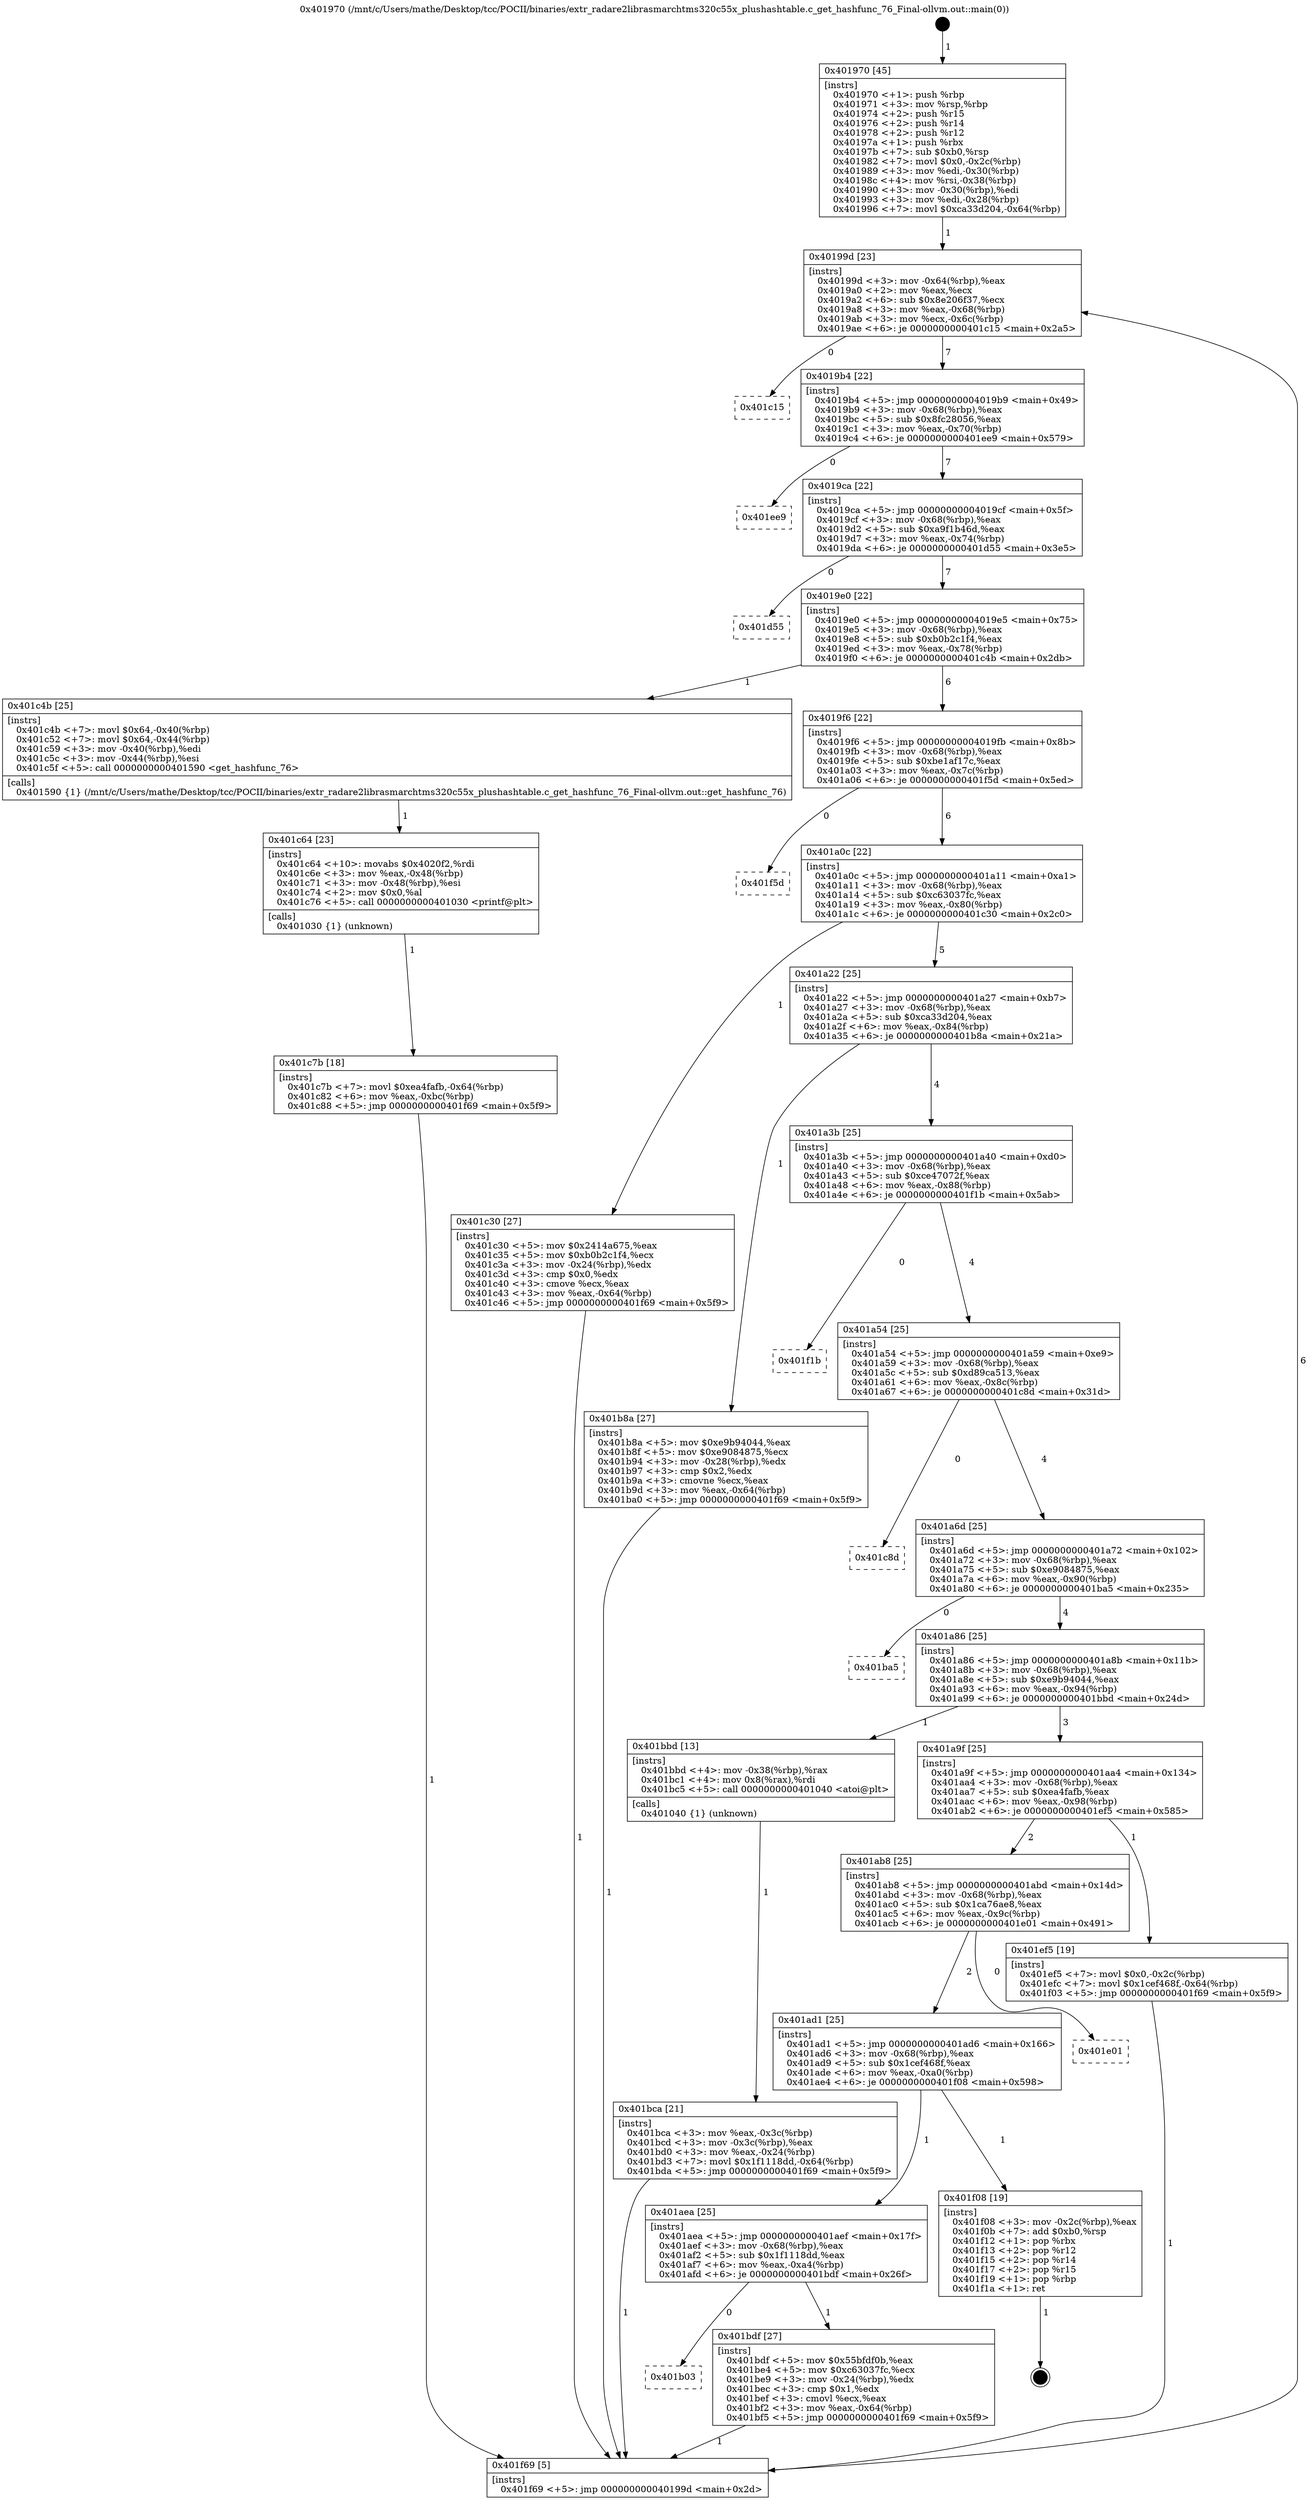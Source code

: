 digraph "0x401970" {
  label = "0x401970 (/mnt/c/Users/mathe/Desktop/tcc/POCII/binaries/extr_radare2librasmarchtms320c55x_plushashtable.c_get_hashfunc_76_Final-ollvm.out::main(0))"
  labelloc = "t"
  node[shape=record]

  Entry [label="",width=0.3,height=0.3,shape=circle,fillcolor=black,style=filled]
  "0x40199d" [label="{
     0x40199d [23]\l
     | [instrs]\l
     &nbsp;&nbsp;0x40199d \<+3\>: mov -0x64(%rbp),%eax\l
     &nbsp;&nbsp;0x4019a0 \<+2\>: mov %eax,%ecx\l
     &nbsp;&nbsp;0x4019a2 \<+6\>: sub $0x8e206f37,%ecx\l
     &nbsp;&nbsp;0x4019a8 \<+3\>: mov %eax,-0x68(%rbp)\l
     &nbsp;&nbsp;0x4019ab \<+3\>: mov %ecx,-0x6c(%rbp)\l
     &nbsp;&nbsp;0x4019ae \<+6\>: je 0000000000401c15 \<main+0x2a5\>\l
  }"]
  "0x401c15" [label="{
     0x401c15\l
  }", style=dashed]
  "0x4019b4" [label="{
     0x4019b4 [22]\l
     | [instrs]\l
     &nbsp;&nbsp;0x4019b4 \<+5\>: jmp 00000000004019b9 \<main+0x49\>\l
     &nbsp;&nbsp;0x4019b9 \<+3\>: mov -0x68(%rbp),%eax\l
     &nbsp;&nbsp;0x4019bc \<+5\>: sub $0x8fc28056,%eax\l
     &nbsp;&nbsp;0x4019c1 \<+3\>: mov %eax,-0x70(%rbp)\l
     &nbsp;&nbsp;0x4019c4 \<+6\>: je 0000000000401ee9 \<main+0x579\>\l
  }"]
  Exit [label="",width=0.3,height=0.3,shape=circle,fillcolor=black,style=filled,peripheries=2]
  "0x401ee9" [label="{
     0x401ee9\l
  }", style=dashed]
  "0x4019ca" [label="{
     0x4019ca [22]\l
     | [instrs]\l
     &nbsp;&nbsp;0x4019ca \<+5\>: jmp 00000000004019cf \<main+0x5f\>\l
     &nbsp;&nbsp;0x4019cf \<+3\>: mov -0x68(%rbp),%eax\l
     &nbsp;&nbsp;0x4019d2 \<+5\>: sub $0xa9f1b46d,%eax\l
     &nbsp;&nbsp;0x4019d7 \<+3\>: mov %eax,-0x74(%rbp)\l
     &nbsp;&nbsp;0x4019da \<+6\>: je 0000000000401d55 \<main+0x3e5\>\l
  }"]
  "0x401c7b" [label="{
     0x401c7b [18]\l
     | [instrs]\l
     &nbsp;&nbsp;0x401c7b \<+7\>: movl $0xea4fafb,-0x64(%rbp)\l
     &nbsp;&nbsp;0x401c82 \<+6\>: mov %eax,-0xbc(%rbp)\l
     &nbsp;&nbsp;0x401c88 \<+5\>: jmp 0000000000401f69 \<main+0x5f9\>\l
  }"]
  "0x401d55" [label="{
     0x401d55\l
  }", style=dashed]
  "0x4019e0" [label="{
     0x4019e0 [22]\l
     | [instrs]\l
     &nbsp;&nbsp;0x4019e0 \<+5\>: jmp 00000000004019e5 \<main+0x75\>\l
     &nbsp;&nbsp;0x4019e5 \<+3\>: mov -0x68(%rbp),%eax\l
     &nbsp;&nbsp;0x4019e8 \<+5\>: sub $0xb0b2c1f4,%eax\l
     &nbsp;&nbsp;0x4019ed \<+3\>: mov %eax,-0x78(%rbp)\l
     &nbsp;&nbsp;0x4019f0 \<+6\>: je 0000000000401c4b \<main+0x2db\>\l
  }"]
  "0x401c64" [label="{
     0x401c64 [23]\l
     | [instrs]\l
     &nbsp;&nbsp;0x401c64 \<+10\>: movabs $0x4020f2,%rdi\l
     &nbsp;&nbsp;0x401c6e \<+3\>: mov %eax,-0x48(%rbp)\l
     &nbsp;&nbsp;0x401c71 \<+3\>: mov -0x48(%rbp),%esi\l
     &nbsp;&nbsp;0x401c74 \<+2\>: mov $0x0,%al\l
     &nbsp;&nbsp;0x401c76 \<+5\>: call 0000000000401030 \<printf@plt\>\l
     | [calls]\l
     &nbsp;&nbsp;0x401030 \{1\} (unknown)\l
  }"]
  "0x401c4b" [label="{
     0x401c4b [25]\l
     | [instrs]\l
     &nbsp;&nbsp;0x401c4b \<+7\>: movl $0x64,-0x40(%rbp)\l
     &nbsp;&nbsp;0x401c52 \<+7\>: movl $0x64,-0x44(%rbp)\l
     &nbsp;&nbsp;0x401c59 \<+3\>: mov -0x40(%rbp),%edi\l
     &nbsp;&nbsp;0x401c5c \<+3\>: mov -0x44(%rbp),%esi\l
     &nbsp;&nbsp;0x401c5f \<+5\>: call 0000000000401590 \<get_hashfunc_76\>\l
     | [calls]\l
     &nbsp;&nbsp;0x401590 \{1\} (/mnt/c/Users/mathe/Desktop/tcc/POCII/binaries/extr_radare2librasmarchtms320c55x_plushashtable.c_get_hashfunc_76_Final-ollvm.out::get_hashfunc_76)\l
  }"]
  "0x4019f6" [label="{
     0x4019f6 [22]\l
     | [instrs]\l
     &nbsp;&nbsp;0x4019f6 \<+5\>: jmp 00000000004019fb \<main+0x8b\>\l
     &nbsp;&nbsp;0x4019fb \<+3\>: mov -0x68(%rbp),%eax\l
     &nbsp;&nbsp;0x4019fe \<+5\>: sub $0xbe1af17c,%eax\l
     &nbsp;&nbsp;0x401a03 \<+3\>: mov %eax,-0x7c(%rbp)\l
     &nbsp;&nbsp;0x401a06 \<+6\>: je 0000000000401f5d \<main+0x5ed\>\l
  }"]
  "0x401b03" [label="{
     0x401b03\l
  }", style=dashed]
  "0x401f5d" [label="{
     0x401f5d\l
  }", style=dashed]
  "0x401a0c" [label="{
     0x401a0c [22]\l
     | [instrs]\l
     &nbsp;&nbsp;0x401a0c \<+5\>: jmp 0000000000401a11 \<main+0xa1\>\l
     &nbsp;&nbsp;0x401a11 \<+3\>: mov -0x68(%rbp),%eax\l
     &nbsp;&nbsp;0x401a14 \<+5\>: sub $0xc63037fc,%eax\l
     &nbsp;&nbsp;0x401a19 \<+3\>: mov %eax,-0x80(%rbp)\l
     &nbsp;&nbsp;0x401a1c \<+6\>: je 0000000000401c30 \<main+0x2c0\>\l
  }"]
  "0x401bdf" [label="{
     0x401bdf [27]\l
     | [instrs]\l
     &nbsp;&nbsp;0x401bdf \<+5\>: mov $0x55bfdf0b,%eax\l
     &nbsp;&nbsp;0x401be4 \<+5\>: mov $0xc63037fc,%ecx\l
     &nbsp;&nbsp;0x401be9 \<+3\>: mov -0x24(%rbp),%edx\l
     &nbsp;&nbsp;0x401bec \<+3\>: cmp $0x1,%edx\l
     &nbsp;&nbsp;0x401bef \<+3\>: cmovl %ecx,%eax\l
     &nbsp;&nbsp;0x401bf2 \<+3\>: mov %eax,-0x64(%rbp)\l
     &nbsp;&nbsp;0x401bf5 \<+5\>: jmp 0000000000401f69 \<main+0x5f9\>\l
  }"]
  "0x401c30" [label="{
     0x401c30 [27]\l
     | [instrs]\l
     &nbsp;&nbsp;0x401c30 \<+5\>: mov $0x2414a675,%eax\l
     &nbsp;&nbsp;0x401c35 \<+5\>: mov $0xb0b2c1f4,%ecx\l
     &nbsp;&nbsp;0x401c3a \<+3\>: mov -0x24(%rbp),%edx\l
     &nbsp;&nbsp;0x401c3d \<+3\>: cmp $0x0,%edx\l
     &nbsp;&nbsp;0x401c40 \<+3\>: cmove %ecx,%eax\l
     &nbsp;&nbsp;0x401c43 \<+3\>: mov %eax,-0x64(%rbp)\l
     &nbsp;&nbsp;0x401c46 \<+5\>: jmp 0000000000401f69 \<main+0x5f9\>\l
  }"]
  "0x401a22" [label="{
     0x401a22 [25]\l
     | [instrs]\l
     &nbsp;&nbsp;0x401a22 \<+5\>: jmp 0000000000401a27 \<main+0xb7\>\l
     &nbsp;&nbsp;0x401a27 \<+3\>: mov -0x68(%rbp),%eax\l
     &nbsp;&nbsp;0x401a2a \<+5\>: sub $0xca33d204,%eax\l
     &nbsp;&nbsp;0x401a2f \<+6\>: mov %eax,-0x84(%rbp)\l
     &nbsp;&nbsp;0x401a35 \<+6\>: je 0000000000401b8a \<main+0x21a\>\l
  }"]
  "0x401aea" [label="{
     0x401aea [25]\l
     | [instrs]\l
     &nbsp;&nbsp;0x401aea \<+5\>: jmp 0000000000401aef \<main+0x17f\>\l
     &nbsp;&nbsp;0x401aef \<+3\>: mov -0x68(%rbp),%eax\l
     &nbsp;&nbsp;0x401af2 \<+5\>: sub $0x1f1118dd,%eax\l
     &nbsp;&nbsp;0x401af7 \<+6\>: mov %eax,-0xa4(%rbp)\l
     &nbsp;&nbsp;0x401afd \<+6\>: je 0000000000401bdf \<main+0x26f\>\l
  }"]
  "0x401b8a" [label="{
     0x401b8a [27]\l
     | [instrs]\l
     &nbsp;&nbsp;0x401b8a \<+5\>: mov $0xe9b94044,%eax\l
     &nbsp;&nbsp;0x401b8f \<+5\>: mov $0xe9084875,%ecx\l
     &nbsp;&nbsp;0x401b94 \<+3\>: mov -0x28(%rbp),%edx\l
     &nbsp;&nbsp;0x401b97 \<+3\>: cmp $0x2,%edx\l
     &nbsp;&nbsp;0x401b9a \<+3\>: cmovne %ecx,%eax\l
     &nbsp;&nbsp;0x401b9d \<+3\>: mov %eax,-0x64(%rbp)\l
     &nbsp;&nbsp;0x401ba0 \<+5\>: jmp 0000000000401f69 \<main+0x5f9\>\l
  }"]
  "0x401a3b" [label="{
     0x401a3b [25]\l
     | [instrs]\l
     &nbsp;&nbsp;0x401a3b \<+5\>: jmp 0000000000401a40 \<main+0xd0\>\l
     &nbsp;&nbsp;0x401a40 \<+3\>: mov -0x68(%rbp),%eax\l
     &nbsp;&nbsp;0x401a43 \<+5\>: sub $0xce47072f,%eax\l
     &nbsp;&nbsp;0x401a48 \<+6\>: mov %eax,-0x88(%rbp)\l
     &nbsp;&nbsp;0x401a4e \<+6\>: je 0000000000401f1b \<main+0x5ab\>\l
  }"]
  "0x401f69" [label="{
     0x401f69 [5]\l
     | [instrs]\l
     &nbsp;&nbsp;0x401f69 \<+5\>: jmp 000000000040199d \<main+0x2d\>\l
  }"]
  "0x401970" [label="{
     0x401970 [45]\l
     | [instrs]\l
     &nbsp;&nbsp;0x401970 \<+1\>: push %rbp\l
     &nbsp;&nbsp;0x401971 \<+3\>: mov %rsp,%rbp\l
     &nbsp;&nbsp;0x401974 \<+2\>: push %r15\l
     &nbsp;&nbsp;0x401976 \<+2\>: push %r14\l
     &nbsp;&nbsp;0x401978 \<+2\>: push %r12\l
     &nbsp;&nbsp;0x40197a \<+1\>: push %rbx\l
     &nbsp;&nbsp;0x40197b \<+7\>: sub $0xb0,%rsp\l
     &nbsp;&nbsp;0x401982 \<+7\>: movl $0x0,-0x2c(%rbp)\l
     &nbsp;&nbsp;0x401989 \<+3\>: mov %edi,-0x30(%rbp)\l
     &nbsp;&nbsp;0x40198c \<+4\>: mov %rsi,-0x38(%rbp)\l
     &nbsp;&nbsp;0x401990 \<+3\>: mov -0x30(%rbp),%edi\l
     &nbsp;&nbsp;0x401993 \<+3\>: mov %edi,-0x28(%rbp)\l
     &nbsp;&nbsp;0x401996 \<+7\>: movl $0xca33d204,-0x64(%rbp)\l
  }"]
  "0x401f08" [label="{
     0x401f08 [19]\l
     | [instrs]\l
     &nbsp;&nbsp;0x401f08 \<+3\>: mov -0x2c(%rbp),%eax\l
     &nbsp;&nbsp;0x401f0b \<+7\>: add $0xb0,%rsp\l
     &nbsp;&nbsp;0x401f12 \<+1\>: pop %rbx\l
     &nbsp;&nbsp;0x401f13 \<+2\>: pop %r12\l
     &nbsp;&nbsp;0x401f15 \<+2\>: pop %r14\l
     &nbsp;&nbsp;0x401f17 \<+2\>: pop %r15\l
     &nbsp;&nbsp;0x401f19 \<+1\>: pop %rbp\l
     &nbsp;&nbsp;0x401f1a \<+1\>: ret\l
  }"]
  "0x401f1b" [label="{
     0x401f1b\l
  }", style=dashed]
  "0x401a54" [label="{
     0x401a54 [25]\l
     | [instrs]\l
     &nbsp;&nbsp;0x401a54 \<+5\>: jmp 0000000000401a59 \<main+0xe9\>\l
     &nbsp;&nbsp;0x401a59 \<+3\>: mov -0x68(%rbp),%eax\l
     &nbsp;&nbsp;0x401a5c \<+5\>: sub $0xd89ca513,%eax\l
     &nbsp;&nbsp;0x401a61 \<+6\>: mov %eax,-0x8c(%rbp)\l
     &nbsp;&nbsp;0x401a67 \<+6\>: je 0000000000401c8d \<main+0x31d\>\l
  }"]
  "0x401ad1" [label="{
     0x401ad1 [25]\l
     | [instrs]\l
     &nbsp;&nbsp;0x401ad1 \<+5\>: jmp 0000000000401ad6 \<main+0x166\>\l
     &nbsp;&nbsp;0x401ad6 \<+3\>: mov -0x68(%rbp),%eax\l
     &nbsp;&nbsp;0x401ad9 \<+5\>: sub $0x1cef468f,%eax\l
     &nbsp;&nbsp;0x401ade \<+6\>: mov %eax,-0xa0(%rbp)\l
     &nbsp;&nbsp;0x401ae4 \<+6\>: je 0000000000401f08 \<main+0x598\>\l
  }"]
  "0x401c8d" [label="{
     0x401c8d\l
  }", style=dashed]
  "0x401a6d" [label="{
     0x401a6d [25]\l
     | [instrs]\l
     &nbsp;&nbsp;0x401a6d \<+5\>: jmp 0000000000401a72 \<main+0x102\>\l
     &nbsp;&nbsp;0x401a72 \<+3\>: mov -0x68(%rbp),%eax\l
     &nbsp;&nbsp;0x401a75 \<+5\>: sub $0xe9084875,%eax\l
     &nbsp;&nbsp;0x401a7a \<+6\>: mov %eax,-0x90(%rbp)\l
     &nbsp;&nbsp;0x401a80 \<+6\>: je 0000000000401ba5 \<main+0x235\>\l
  }"]
  "0x401e01" [label="{
     0x401e01\l
  }", style=dashed]
  "0x401ba5" [label="{
     0x401ba5\l
  }", style=dashed]
  "0x401a86" [label="{
     0x401a86 [25]\l
     | [instrs]\l
     &nbsp;&nbsp;0x401a86 \<+5\>: jmp 0000000000401a8b \<main+0x11b\>\l
     &nbsp;&nbsp;0x401a8b \<+3\>: mov -0x68(%rbp),%eax\l
     &nbsp;&nbsp;0x401a8e \<+5\>: sub $0xe9b94044,%eax\l
     &nbsp;&nbsp;0x401a93 \<+6\>: mov %eax,-0x94(%rbp)\l
     &nbsp;&nbsp;0x401a99 \<+6\>: je 0000000000401bbd \<main+0x24d\>\l
  }"]
  "0x401ab8" [label="{
     0x401ab8 [25]\l
     | [instrs]\l
     &nbsp;&nbsp;0x401ab8 \<+5\>: jmp 0000000000401abd \<main+0x14d\>\l
     &nbsp;&nbsp;0x401abd \<+3\>: mov -0x68(%rbp),%eax\l
     &nbsp;&nbsp;0x401ac0 \<+5\>: sub $0x1ca76ae8,%eax\l
     &nbsp;&nbsp;0x401ac5 \<+6\>: mov %eax,-0x9c(%rbp)\l
     &nbsp;&nbsp;0x401acb \<+6\>: je 0000000000401e01 \<main+0x491\>\l
  }"]
  "0x401bbd" [label="{
     0x401bbd [13]\l
     | [instrs]\l
     &nbsp;&nbsp;0x401bbd \<+4\>: mov -0x38(%rbp),%rax\l
     &nbsp;&nbsp;0x401bc1 \<+4\>: mov 0x8(%rax),%rdi\l
     &nbsp;&nbsp;0x401bc5 \<+5\>: call 0000000000401040 \<atoi@plt\>\l
     | [calls]\l
     &nbsp;&nbsp;0x401040 \{1\} (unknown)\l
  }"]
  "0x401a9f" [label="{
     0x401a9f [25]\l
     | [instrs]\l
     &nbsp;&nbsp;0x401a9f \<+5\>: jmp 0000000000401aa4 \<main+0x134\>\l
     &nbsp;&nbsp;0x401aa4 \<+3\>: mov -0x68(%rbp),%eax\l
     &nbsp;&nbsp;0x401aa7 \<+5\>: sub $0xea4fafb,%eax\l
     &nbsp;&nbsp;0x401aac \<+6\>: mov %eax,-0x98(%rbp)\l
     &nbsp;&nbsp;0x401ab2 \<+6\>: je 0000000000401ef5 \<main+0x585\>\l
  }"]
  "0x401bca" [label="{
     0x401bca [21]\l
     | [instrs]\l
     &nbsp;&nbsp;0x401bca \<+3\>: mov %eax,-0x3c(%rbp)\l
     &nbsp;&nbsp;0x401bcd \<+3\>: mov -0x3c(%rbp),%eax\l
     &nbsp;&nbsp;0x401bd0 \<+3\>: mov %eax,-0x24(%rbp)\l
     &nbsp;&nbsp;0x401bd3 \<+7\>: movl $0x1f1118dd,-0x64(%rbp)\l
     &nbsp;&nbsp;0x401bda \<+5\>: jmp 0000000000401f69 \<main+0x5f9\>\l
  }"]
  "0x401ef5" [label="{
     0x401ef5 [19]\l
     | [instrs]\l
     &nbsp;&nbsp;0x401ef5 \<+7\>: movl $0x0,-0x2c(%rbp)\l
     &nbsp;&nbsp;0x401efc \<+7\>: movl $0x1cef468f,-0x64(%rbp)\l
     &nbsp;&nbsp;0x401f03 \<+5\>: jmp 0000000000401f69 \<main+0x5f9\>\l
  }"]
  Entry -> "0x401970" [label=" 1"]
  "0x40199d" -> "0x401c15" [label=" 0"]
  "0x40199d" -> "0x4019b4" [label=" 7"]
  "0x401f08" -> Exit [label=" 1"]
  "0x4019b4" -> "0x401ee9" [label=" 0"]
  "0x4019b4" -> "0x4019ca" [label=" 7"]
  "0x401ef5" -> "0x401f69" [label=" 1"]
  "0x4019ca" -> "0x401d55" [label=" 0"]
  "0x4019ca" -> "0x4019e0" [label=" 7"]
  "0x401c7b" -> "0x401f69" [label=" 1"]
  "0x4019e0" -> "0x401c4b" [label=" 1"]
  "0x4019e0" -> "0x4019f6" [label=" 6"]
  "0x401c64" -> "0x401c7b" [label=" 1"]
  "0x4019f6" -> "0x401f5d" [label=" 0"]
  "0x4019f6" -> "0x401a0c" [label=" 6"]
  "0x401c4b" -> "0x401c64" [label=" 1"]
  "0x401a0c" -> "0x401c30" [label=" 1"]
  "0x401a0c" -> "0x401a22" [label=" 5"]
  "0x401c30" -> "0x401f69" [label=" 1"]
  "0x401a22" -> "0x401b8a" [label=" 1"]
  "0x401a22" -> "0x401a3b" [label=" 4"]
  "0x401b8a" -> "0x401f69" [label=" 1"]
  "0x401970" -> "0x40199d" [label=" 1"]
  "0x401f69" -> "0x40199d" [label=" 6"]
  "0x401aea" -> "0x401b03" [label=" 0"]
  "0x401a3b" -> "0x401f1b" [label=" 0"]
  "0x401a3b" -> "0x401a54" [label=" 4"]
  "0x401aea" -> "0x401bdf" [label=" 1"]
  "0x401a54" -> "0x401c8d" [label=" 0"]
  "0x401a54" -> "0x401a6d" [label=" 4"]
  "0x401ad1" -> "0x401aea" [label=" 1"]
  "0x401a6d" -> "0x401ba5" [label=" 0"]
  "0x401a6d" -> "0x401a86" [label=" 4"]
  "0x401ad1" -> "0x401f08" [label=" 1"]
  "0x401a86" -> "0x401bbd" [label=" 1"]
  "0x401a86" -> "0x401a9f" [label=" 3"]
  "0x401bbd" -> "0x401bca" [label=" 1"]
  "0x401bca" -> "0x401f69" [label=" 1"]
  "0x401ab8" -> "0x401ad1" [label=" 2"]
  "0x401a9f" -> "0x401ef5" [label=" 1"]
  "0x401a9f" -> "0x401ab8" [label=" 2"]
  "0x401bdf" -> "0x401f69" [label=" 1"]
  "0x401ab8" -> "0x401e01" [label=" 0"]
}

